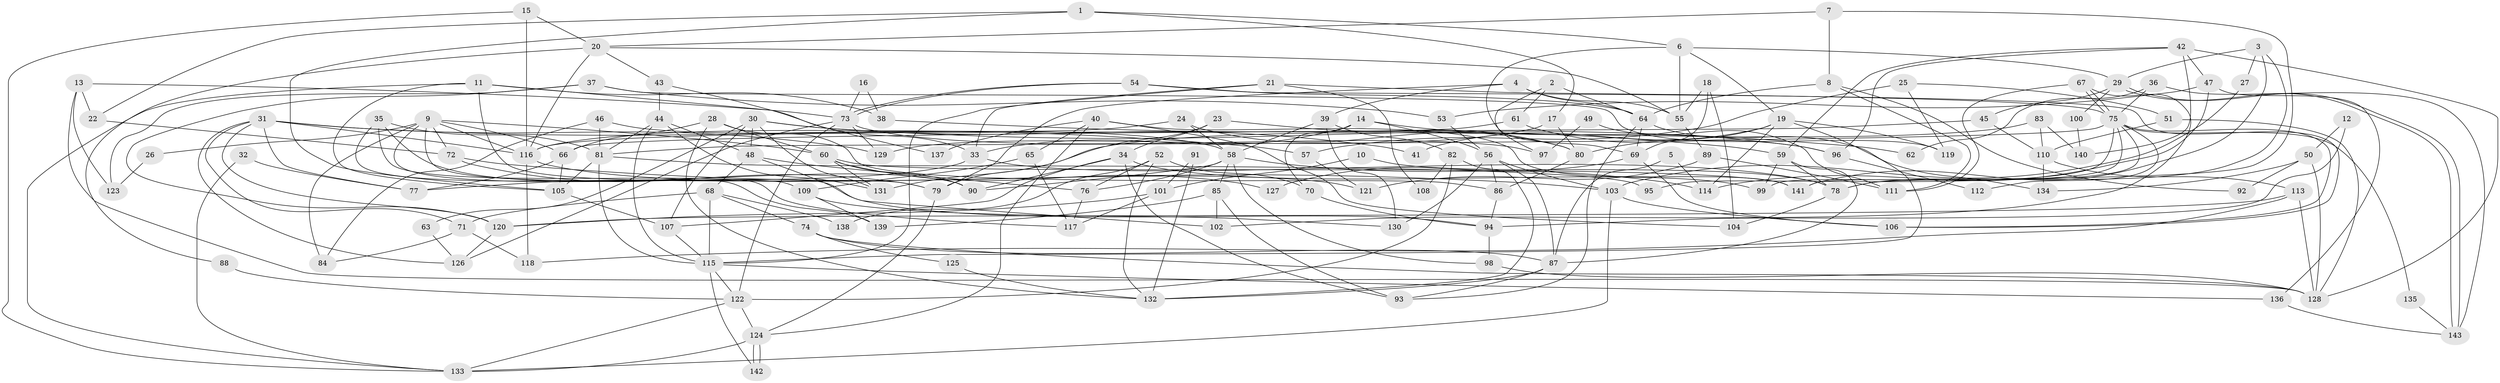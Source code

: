 // Generated by graph-tools (version 1.1) at 2025/36/03/09/25 02:36:27]
// undirected, 143 vertices, 286 edges
graph export_dot {
graph [start="1"]
  node [color=gray90,style=filled];
  1;
  2;
  3;
  4;
  5;
  6;
  7;
  8;
  9;
  10;
  11;
  12;
  13;
  14;
  15;
  16;
  17;
  18;
  19;
  20;
  21;
  22;
  23;
  24;
  25;
  26;
  27;
  28;
  29;
  30;
  31;
  32;
  33;
  34;
  35;
  36;
  37;
  38;
  39;
  40;
  41;
  42;
  43;
  44;
  45;
  46;
  47;
  48;
  49;
  50;
  51;
  52;
  53;
  54;
  55;
  56;
  57;
  58;
  59;
  60;
  61;
  62;
  63;
  64;
  65;
  66;
  67;
  68;
  69;
  70;
  71;
  72;
  73;
  74;
  75;
  76;
  77;
  78;
  79;
  80;
  81;
  82;
  83;
  84;
  85;
  86;
  87;
  88;
  89;
  90;
  91;
  92;
  93;
  94;
  95;
  96;
  97;
  98;
  99;
  100;
  101;
  102;
  103;
  104;
  105;
  106;
  107;
  108;
  109;
  110;
  111;
  112;
  113;
  114;
  115;
  116;
  117;
  118;
  119;
  120;
  121;
  122;
  123;
  124;
  125;
  126;
  127;
  128;
  129;
  130;
  131;
  132;
  133;
  134;
  135;
  136;
  137;
  138;
  139;
  140;
  141;
  142;
  143;
  1 -- 22;
  1 -- 105;
  1 -- 6;
  1 -- 17;
  2 -- 64;
  2 -- 61;
  2 -- 97;
  3 -- 29;
  3 -- 141;
  3 -- 27;
  3 -- 78;
  4 -- 39;
  4 -- 79;
  4 -- 55;
  4 -- 64;
  5 -- 114;
  5 -- 87;
  6 -- 69;
  6 -- 19;
  6 -- 29;
  6 -- 55;
  7 -- 78;
  7 -- 20;
  7 -- 8;
  8 -- 64;
  8 -- 92;
  8 -- 111;
  9 -- 60;
  9 -- 116;
  9 -- 26;
  9 -- 66;
  9 -- 72;
  9 -- 84;
  9 -- 94;
  9 -- 109;
  10 -- 101;
  10 -- 78;
  11 -- 105;
  11 -- 33;
  11 -- 38;
  11 -- 79;
  11 -- 133;
  12 -- 50;
  12 -- 94;
  13 -- 128;
  13 -- 73;
  13 -- 22;
  13 -- 123;
  14 -- 56;
  14 -- 33;
  14 -- 70;
  14 -- 96;
  15 -- 133;
  15 -- 20;
  15 -- 116;
  16 -- 73;
  16 -- 38;
  17 -- 80;
  17 -- 129;
  18 -- 69;
  18 -- 55;
  18 -- 104;
  19 -- 115;
  19 -- 41;
  19 -- 80;
  19 -- 114;
  19 -- 119;
  20 -- 116;
  20 -- 55;
  20 -- 43;
  20 -- 88;
  21 -- 115;
  21 -- 75;
  21 -- 33;
  21 -- 108;
  22 -- 72;
  23 -- 79;
  23 -- 80;
  23 -- 34;
  24 -- 80;
  24 -- 116;
  24 -- 58;
  25 -- 57;
  25 -- 51;
  25 -- 119;
  26 -- 123;
  27 -- 103;
  28 -- 132;
  28 -- 60;
  28 -- 66;
  28 -- 86;
  29 -- 143;
  29 -- 143;
  29 -- 45;
  29 -- 100;
  30 -- 107;
  30 -- 131;
  30 -- 41;
  30 -- 48;
  30 -- 62;
  30 -- 63;
  31 -- 126;
  31 -- 71;
  31 -- 57;
  31 -- 77;
  31 -- 116;
  31 -- 120;
  31 -- 129;
  32 -- 77;
  32 -- 133;
  33 -- 77;
  33 -- 78;
  34 -- 107;
  34 -- 90;
  34 -- 93;
  34 -- 99;
  35 -- 81;
  35 -- 90;
  35 -- 117;
  35 -- 139;
  36 -- 143;
  36 -- 75;
  36 -- 62;
  37 -- 119;
  37 -- 53;
  37 -- 120;
  37 -- 123;
  38 -- 59;
  39 -- 58;
  39 -- 82;
  39 -- 130;
  40 -- 104;
  40 -- 124;
  40 -- 65;
  40 -- 137;
  40 -- 141;
  42 -- 128;
  42 -- 59;
  42 -- 47;
  42 -- 96;
  42 -- 140;
  43 -- 44;
  43 -- 137;
  44 -- 81;
  44 -- 48;
  44 -- 115;
  44 -- 131;
  45 -- 66;
  45 -- 110;
  46 -- 81;
  46 -- 58;
  46 -- 84;
  47 -- 114;
  47 -- 53;
  47 -- 136;
  48 -- 68;
  48 -- 76;
  48 -- 102;
  49 -- 97;
  49 -- 111;
  50 -- 134;
  50 -- 128;
  50 -- 92;
  51 -- 110;
  51 -- 128;
  52 -- 76;
  52 -- 70;
  52 -- 132;
  52 -- 138;
  53 -- 56;
  54 -- 106;
  54 -- 73;
  54 -- 73;
  54 -- 64;
  55 -- 89;
  56 -- 103;
  56 -- 130;
  56 -- 86;
  56 -- 87;
  57 -- 121;
  58 -- 76;
  58 -- 85;
  58 -- 90;
  58 -- 98;
  58 -- 114;
  59 -- 87;
  59 -- 78;
  59 -- 99;
  60 -- 90;
  60 -- 141;
  60 -- 127;
  60 -- 131;
  61 -- 96;
  61 -- 116;
  63 -- 126;
  64 -- 69;
  64 -- 93;
  64 -- 134;
  65 -- 109;
  65 -- 117;
  66 -- 77;
  66 -- 105;
  67 -- 75;
  67 -- 75;
  67 -- 102;
  67 -- 111;
  68 -- 115;
  68 -- 74;
  68 -- 71;
  68 -- 138;
  69 -- 106;
  69 -- 127;
  70 -- 94;
  71 -- 84;
  71 -- 118;
  72 -- 79;
  72 -- 103;
  73 -- 129;
  73 -- 97;
  73 -- 122;
  73 -- 126;
  74 -- 128;
  74 -- 87;
  74 -- 125;
  75 -- 99;
  75 -- 81;
  75 -- 95;
  75 -- 106;
  75 -- 112;
  75 -- 135;
  75 -- 141;
  76 -- 117;
  78 -- 104;
  79 -- 124;
  80 -- 86;
  81 -- 115;
  81 -- 95;
  81 -- 105;
  82 -- 122;
  82 -- 132;
  82 -- 108;
  83 -- 110;
  83 -- 131;
  83 -- 140;
  85 -- 93;
  85 -- 102;
  85 -- 139;
  86 -- 94;
  87 -- 93;
  87 -- 132;
  88 -- 122;
  89 -- 111;
  89 -- 121;
  91 -- 132;
  91 -- 101;
  94 -- 98;
  96 -- 112;
  98 -- 128;
  100 -- 140;
  101 -- 117;
  101 -- 120;
  103 -- 133;
  103 -- 106;
  105 -- 107;
  107 -- 115;
  109 -- 139;
  109 -- 130;
  110 -- 113;
  110 -- 134;
  113 -- 120;
  113 -- 118;
  113 -- 128;
  115 -- 122;
  115 -- 136;
  115 -- 142;
  116 -- 118;
  116 -- 121;
  120 -- 126;
  122 -- 133;
  122 -- 124;
  124 -- 142;
  124 -- 142;
  124 -- 133;
  125 -- 132;
  135 -- 143;
  136 -- 143;
}
